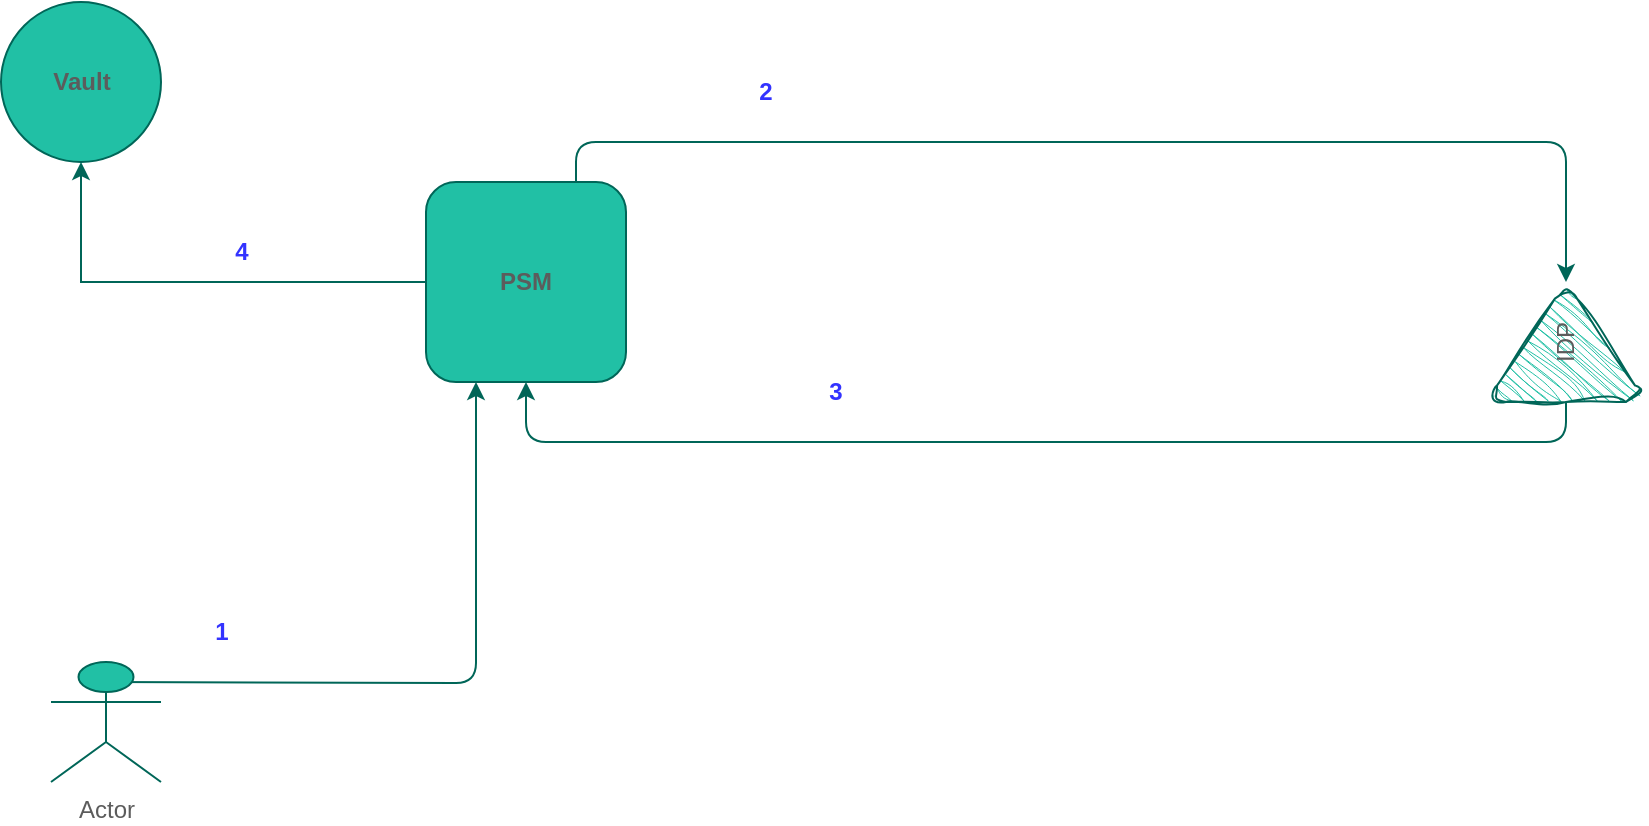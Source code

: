 <mxfile version="24.7.7">
  <diagram name="Page-1" id="YHDzCVtqjGQIKgTza5Zx">
    <mxGraphModel dx="1002" dy="575" grid="1" gridSize="10" guides="1" tooltips="1" connect="1" arrows="1" fold="1" page="1" pageScale="1" pageWidth="850" pageHeight="1100" math="0" shadow="0">
      <root>
        <mxCell id="0" />
        <mxCell id="1" parent="0" />
        <mxCell id="kY6sn5Ed872xW-k6jw4i-17" style="edgeStyle=orthogonalEdgeStyle;rounded=0;orthogonalLoop=1;jettySize=auto;html=1;entryX=0.5;entryY=1;entryDx=0;entryDy=0;strokeColor=#006658;fontColor=default;fillColor=#21C0A5;labelBackgroundColor=none;" parent="1" source="kY6sn5Ed872xW-k6jw4i-1" target="kY6sn5Ed872xW-k6jw4i-14" edge="1">
          <mxGeometry relative="1" as="geometry" />
        </mxCell>
        <mxCell id="kY6sn5Ed872xW-k6jw4i-1" value="&lt;b&gt;PSM&lt;/b&gt;" style="whiteSpace=wrap;html=1;aspect=fixed;rounded=1;labelBackgroundColor=none;fillColor=#21C0A5;strokeColor=#006658;fontColor=#5C5C5C;" parent="1" vertex="1">
          <mxGeometry x="220" y="110" width="100" height="100" as="geometry" />
        </mxCell>
        <mxCell id="kY6sn5Ed872xW-k6jw4i-8" style="edgeStyle=orthogonalEdgeStyle;rounded=1;orthogonalLoop=1;jettySize=auto;html=1;exitX=0;exitY=0.5;exitDx=0;exitDy=0;labelBackgroundColor=none;strokeColor=#006658;fontColor=default;entryX=0.5;entryY=1;entryDx=0;entryDy=0;" parent="1" source="kY6sn5Ed872xW-k6jw4i-2" target="kY6sn5Ed872xW-k6jw4i-1" edge="1">
          <mxGeometry relative="1" as="geometry">
            <mxPoint x="770" y="180" as="sourcePoint" />
            <mxPoint x="279" y="240" as="targetPoint" />
          </mxGeometry>
        </mxCell>
        <mxCell id="kY6sn5Ed872xW-k6jw4i-2" value="IDP" style="triangle;whiteSpace=wrap;html=1;rotation=-90;sketch=1;curveFitting=1;jiggle=2;rounded=1;labelBackgroundColor=none;fillColor=#21C0A5;strokeColor=#006658;fontColor=#5C5C5C;" parent="1" vertex="1">
          <mxGeometry x="760" y="150" width="60" height="80" as="geometry" />
        </mxCell>
        <mxCell id="kY6sn5Ed872xW-k6jw4i-5" style="edgeStyle=orthogonalEdgeStyle;rounded=1;orthogonalLoop=1;jettySize=auto;html=1;entryX=0.25;entryY=1;entryDx=0;entryDy=0;labelBackgroundColor=none;strokeColor=#006658;fontColor=default;" parent="1" target="kY6sn5Ed872xW-k6jw4i-1" edge="1">
          <mxGeometry relative="1" as="geometry">
            <mxPoint x="60" y="360" as="sourcePoint" />
          </mxGeometry>
        </mxCell>
        <mxCell id="kY6sn5Ed872xW-k6jw4i-6" style="edgeStyle=orthogonalEdgeStyle;rounded=1;orthogonalLoop=1;jettySize=auto;html=1;entryX=1;entryY=0.5;entryDx=0;entryDy=0;exitX=0.75;exitY=0;exitDx=0;exitDy=0;labelBackgroundColor=none;strokeColor=#006658;fontColor=default;" parent="1" source="kY6sn5Ed872xW-k6jw4i-1" target="kY6sn5Ed872xW-k6jw4i-2" edge="1">
          <mxGeometry relative="1" as="geometry">
            <mxPoint x="80" y="80" as="sourcePoint" />
          </mxGeometry>
        </mxCell>
        <object label="Actor" User="" id="kY6sn5Ed872xW-k6jw4i-12">
          <mxCell style="shape=umlActor;verticalLabelPosition=bottom;verticalAlign=top;html=1;outlineConnect=0;strokeColor=#006658;fontColor=#5C5C5C;fillColor=#21C0A5;labelBackgroundColor=none;" parent="1" vertex="1">
            <mxGeometry x="32.5" y="350" width="55" height="60" as="geometry" />
          </mxCell>
        </object>
        <mxCell id="kY6sn5Ed872xW-k6jw4i-14" value="&lt;b&gt;Vault&lt;/b&gt;" style="whiteSpace=wrap;html=1;aspect=fixed;strokeColor=#006658;fontColor=#5C5C5C;fillColor=#21C0A5;shape=ellipse;perimeter=ellipsePerimeter;labelBackgroundColor=none;" parent="1" vertex="1">
          <mxGeometry x="7.5" y="20" width="80" height="80" as="geometry" />
        </mxCell>
        <mxCell id="kY6sn5Ed872xW-k6jw4i-21" value="&lt;b&gt;&lt;font color=&quot;#3333ff&quot;&gt;1&lt;/font&gt;&lt;/b&gt;" style="text;html=1;align=center;verticalAlign=middle;whiteSpace=wrap;rounded=0;fontColor=#5C5C5C;" parent="1" vertex="1">
          <mxGeometry x="87.5" y="320" width="60" height="30" as="geometry" />
        </mxCell>
        <mxCell id="kY6sn5Ed872xW-k6jw4i-22" value="&lt;font color=&quot;#3333ff&quot;&gt;&lt;b&gt;2&lt;/b&gt;&lt;/font&gt;" style="text;html=1;align=center;verticalAlign=middle;whiteSpace=wrap;rounded=0;fontColor=#5C5C5C;" parent="1" vertex="1">
          <mxGeometry x="360" y="50" width="60" height="30" as="geometry" />
        </mxCell>
        <mxCell id="kY6sn5Ed872xW-k6jw4i-23" value="&lt;font color=&quot;#3333ff&quot;&gt;&lt;b&gt;3&lt;/b&gt;&lt;/font&gt;" style="text;html=1;align=center;verticalAlign=middle;whiteSpace=wrap;rounded=0;fontColor=#5C5C5C;" parent="1" vertex="1">
          <mxGeometry x="395" y="200" width="60" height="30" as="geometry" />
        </mxCell>
        <mxCell id="kY6sn5Ed872xW-k6jw4i-24" value="&lt;b&gt;&lt;font color=&quot;#3333ff&quot;&gt;4&lt;/font&gt;&lt;/b&gt;" style="text;html=1;align=center;verticalAlign=middle;whiteSpace=wrap;rounded=0;fontColor=#5C5C5C;" parent="1" vertex="1">
          <mxGeometry x="97.5" y="130" width="60" height="30" as="geometry" />
        </mxCell>
      </root>
    </mxGraphModel>
  </diagram>
</mxfile>
